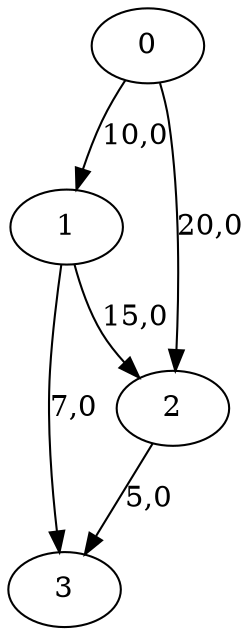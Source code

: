 digraph tree {
  0 -> 1 [label="10,0"]
  0 -> 2 [label="20,0"]
  1 -> 2 [label="15,0"]
  1 -> 3 [label="7,0"]
  2 -> 3 [label="5,0"]
}
